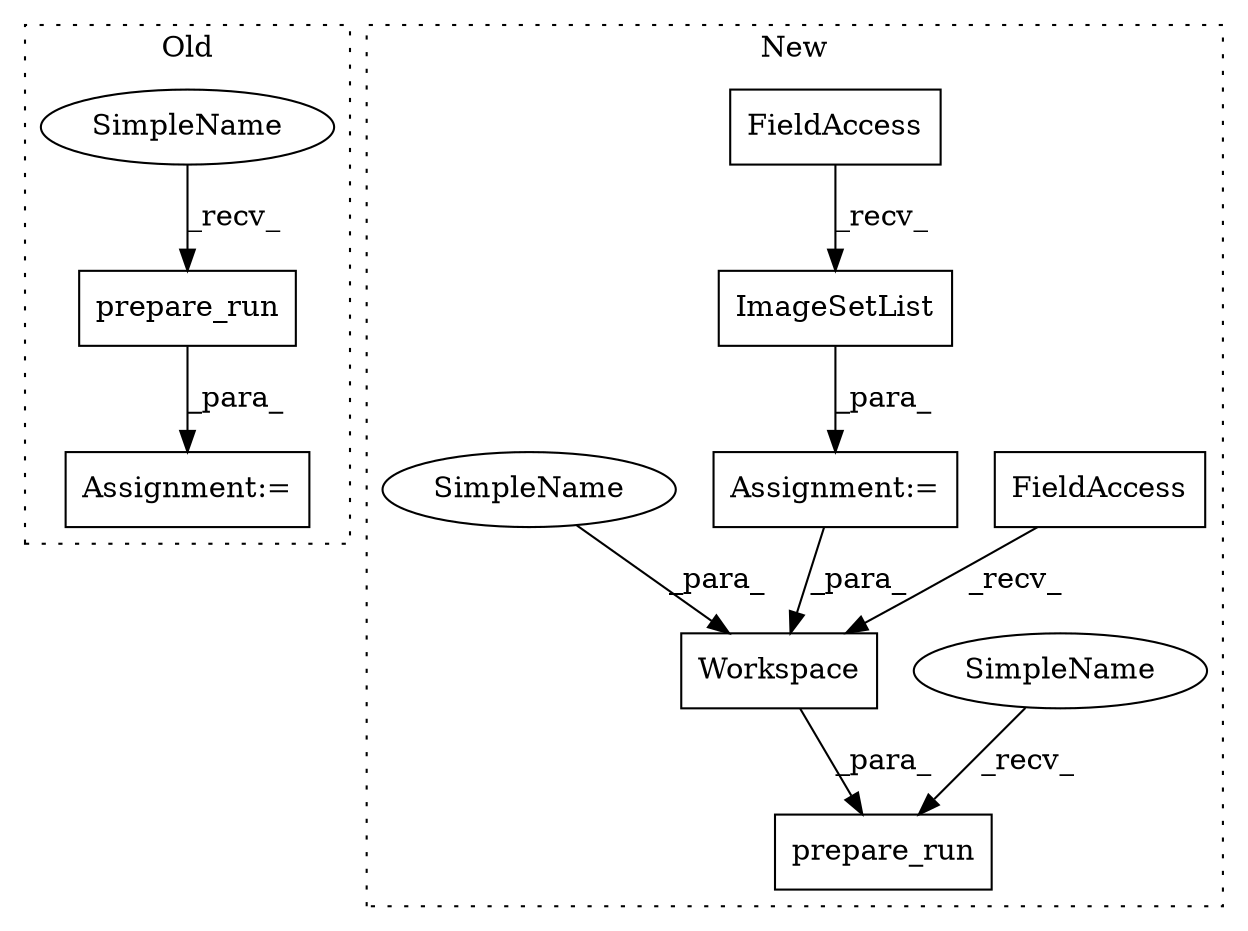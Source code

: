 digraph G {
subgraph cluster0 {
1 [label="prepare_run" a="32" s="26578,26594" l="12,1" shape="box"];
8 [label="Assignment:=" a="7" s="26568" l="1" shape="box"];
9 [label="SimpleName" a="42" s="26569" l="8" shape="ellipse"];
label = "Old";
style="dotted";
}
subgraph cluster1 {
2 [label="Workspace" a="32" s="27839,27900" l="10,1" shape="box"];
3 [label="prepare_run" a="32" s="27804,27901" l="12,1" shape="box"];
4 [label="FieldAccess" a="22" s="27816" l="12" shape="box"];
5 [label="Assignment:=" a="7" s="27753" l="1" shape="box"];
6 [label="ImageSetList" a="32" s="27775" l="14" shape="box"];
7 [label="FieldAccess" a="22" s="27754" l="12" shape="box"];
10 [label="SimpleName" a="42" s="27795" l="8" shape="ellipse"];
11 [label="SimpleName" a="42" s="27849" l="8" shape="ellipse"];
label = "New";
style="dotted";
}
1 -> 8 [label="_para_"];
2 -> 3 [label="_para_"];
4 -> 2 [label="_recv_"];
5 -> 2 [label="_para_"];
6 -> 5 [label="_para_"];
7 -> 6 [label="_recv_"];
9 -> 1 [label="_recv_"];
10 -> 3 [label="_recv_"];
11 -> 2 [label="_para_"];
}